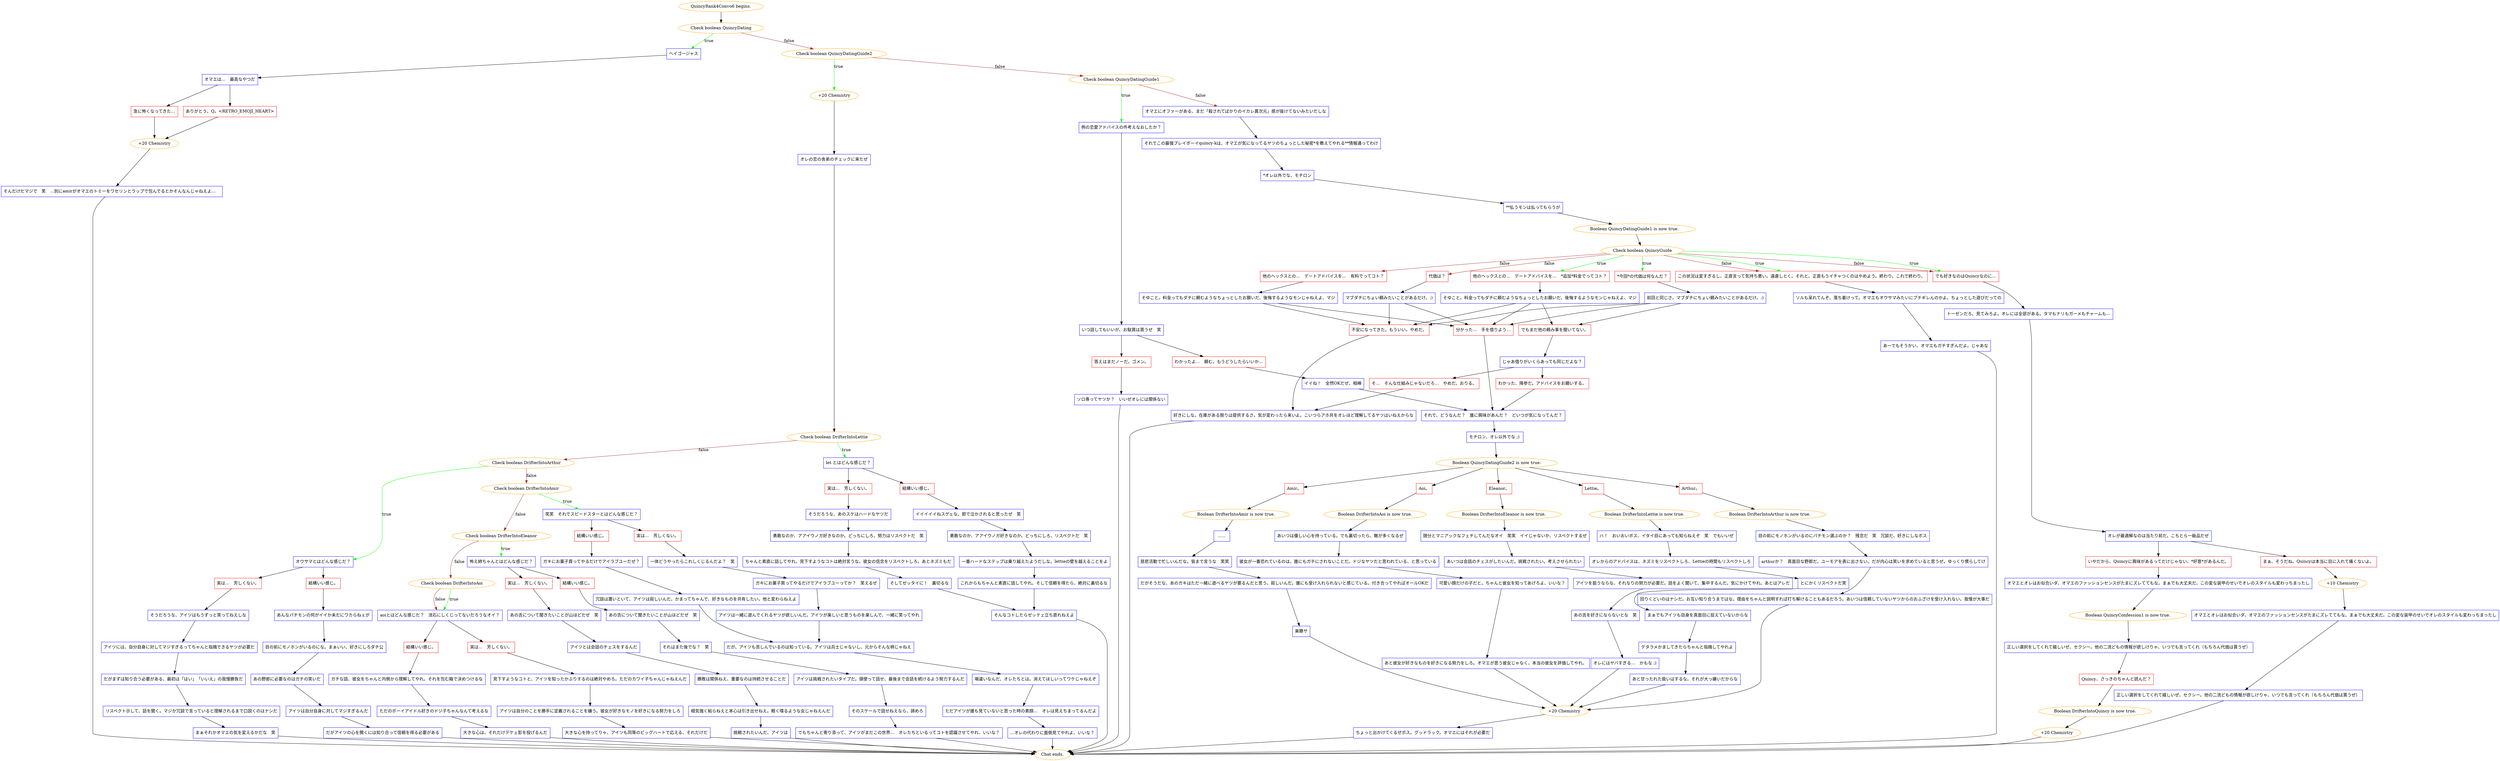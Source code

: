 digraph {
	"QuincyRank4Convo6 begins." [color=orange];
		"QuincyRank4Convo6 begins." -> j3584470309;
	j3584470309 [label="Check boolean QuincyDating",color=orange];
		j3584470309 -> j3019074503 [label=true,color=green];
		j3584470309 -> j3491569830 [label=false,color=brown];
	j3019074503 [label="ヘイゴージャス",shape=box,color=blue];
		j3019074503 -> j2320248155;
	j3491569830 [label="Check boolean QuincyDatingGuide2",color=orange];
		j3491569830 -> j2827003358 [label=true,color=green];
		j3491569830 -> j2786259275 [label=false,color=brown];
	j2320248155 [label="オマエは…　最高なやつだ",shape=box,color=blue];
		j2320248155 -> j2193179196;
		j2320248155 -> j4275040773;
	j2827003358 [label="+20 Chemistry",color=orange];
		j2827003358 -> j3015716026;
	j2786259275 [label="Check boolean QuincyDatingGuide1",color=orange];
		j2786259275 -> j213585519 [label=true,color=green];
		j2786259275 -> j1867425315 [label=false,color=brown];
	j2193179196 [label="急に怖くなってきた…",shape=box,color=red];
		j2193179196 -> j950879789;
	j4275040773 [label="ありがとう、Q。<RETRO_EMOJI_HEART>",shape=box,color=red];
		j4275040773 -> j950879789;
	j3015716026 [label="オレの恋の舎弟のチェックに来たぜ",shape=box,color=blue];
		j3015716026 -> j827990467;
	j213585519 [label="例の恋愛アドバイスの件考えなおしたか？",shape=box,color=blue];
		j213585519 -> j4189078314;
	j1867425315 [label="オマエにオファーがある、まだ「殺されてばかりのイカレ異次元」感が抜けてないみたいだしな",shape=box,color=blue];
		j1867425315 -> j2620604035;
	j950879789 [label="+20 Chemistry",color=orange];
		j950879789 -> j2153066736;
	j827990467 [label="Check boolean DrifterIntoLettie",color=orange];
		j827990467 -> j2297866081 [label=true,color=green];
		j827990467 -> j3407252241 [label=false,color=brown];
	j4189078314 [label="いつ話してもいいが、お駄賃は貰うぜ　笑",shape=box,color=blue];
		j4189078314 -> j1089568901;
		j4189078314 -> j1716157663;
	j2620604035 [label="それでこの最強プレイボーイquincy-kは、オマエが気になってるヤツのちょっとした秘密*を教えてやれる**情報通ってわけ",shape=box,color=blue];
		j2620604035 -> j1231875235;
	j2153066736 [label="そんだけだマジで　笑　…別にamirがオマエのトミーをワセリンとラップで包んでるとかそんなんじゃねえよ…　",shape=box,color=blue];
		j2153066736 -> "Chat ends.";
	j2297866081 [label="let とはどんな感じだ？",shape=box,color=blue];
		j2297866081 -> j326578920;
		j2297866081 -> j2103848985;
	j3407252241 [label="Check boolean DrifterIntoArthur",color=orange];
		j3407252241 -> j3187886280 [label=true,color=green];
		j3407252241 -> j3827004038 [label=false,color=brown];
	j1089568901 [label="答えはまだノーだ。ゴメン。",shape=box,color=red];
		j1089568901 -> j1613768492;
	j1716157663 [label="わかったよ…　頼む。もうどうしたらいいか…",shape=box,color=red];
		j1716157663 -> j799323175;
	j1231875235 [label="*オレ以外でな、モチロン",shape=box,color=blue];
		j1231875235 -> j1696337514;
	"Chat ends." [color=orange];
	j326578920 [label="結構いい感じ。",shape=box,color=red];
		j326578920 -> j2471490342;
	j2103848985 [label="実は…　芳しくない。",shape=box,color=red];
		j2103848985 -> j830659208;
	j3187886280 [label="オウサマとはどんな感じだ？",shape=box,color=blue];
		j3187886280 -> j2959996138;
		j3187886280 -> j680039134;
	j3827004038 [label="Check boolean DrifterIntoAmir",color=orange];
		j3827004038 -> j3092230557 [label=true,color=green];
		j3827004038 -> j973123829 [label=false,color=brown];
	j1613768492 [label="ソロ専ってヤツか？　いいぜオレには関係ない",shape=box,color=blue];
		j1613768492 -> "Chat ends.";
	j799323175 [label="イイね！　全然OKだぜ、相棒",shape=box,color=blue];
		j799323175 -> j216836459;
	j1696337514 [label="**払うモンは払ってもらうが",shape=box,color=blue];
		j1696337514 -> j134635863;
	j2471490342 [label="イイイイイねスゲェな。即で泣かされると思ったぜ　笑",shape=box,color=blue];
		j2471490342 -> j2194816439;
	j830659208 [label="そうだろうな、あのスケはハードなヤツだ",shape=box,color=blue];
		j830659208 -> j3909473283;
	j2959996138 [label="結構いい感じ。",shape=box,color=red];
		j2959996138 -> j2794934513;
	j680039134 [label="実は…　芳しくない。",shape=box,color=red];
		j680039134 -> j4070982943;
	j3092230557 [label="笑笑　それでスピードスターとはどんな感じだ？",shape=box,color=blue];
		j3092230557 -> j4257959039;
		j3092230557 -> j1826408374;
	j973123829 [label="Check boolean DrifterIntoEleanor",color=orange];
		j973123829 -> j1573983261 [label=true,color=green];
		j973123829 -> j522636645 [label=false,color=brown];
	j216836459 [label="それで、どうなんだ？　誰に興味があんだ？　どいつが気になってんだ？",shape=box,color=blue];
		j216836459 -> j3827235656;
	j134635863 [label="Boolean QuincyDatingGuide1 is now true.",color=orange];
		j134635863 -> j1294377651;
	j2194816439 [label="勇敢なのか、アアイウノガ好きなのか。どっちにしろ、リスペクトだ　笑",shape=box,color=blue];
		j2194816439 -> j1177238222;
	j3909473283 [label="勇敢なのか、アアイウノガ好きなのか。どっちにしろ、努力はリスペクトだ　笑",shape=box,color=blue];
		j3909473283 -> j741430934;
	j2794934513 [label="あんなパチモンの何がイイか未だにワカらねぇが",shape=box,color=blue];
		j2794934513 -> j184728315;
	j4070982943 [label="そうだろうな、アイツはもうずっと笑ってねえしな",shape=box,color=blue];
		j4070982943 -> j4268676732;
	j4257959039 [label="結構いい感じ。",shape=box,color=red];
		j4257959039 -> j3827521249;
	j1826408374 [label="実は…　芳しくない。",shape=box,color=red];
		j1826408374 -> j3212752781;
	j1573983261 [label="怖え姉ちゃんとはどんな感じだ？",shape=box,color=blue];
		j1573983261 -> j1182511039;
		j1573983261 -> j860718257;
	j522636645 [label="Check boolean DrifterIntoAoi",color=orange];
		j522636645 -> j660253901 [label=true,color=green];
		j522636645 -> j660253901 [label=false,color=brown];
	j3827235656 [label="モチロン、オレ以外でな ;) ",shape=box,color=blue];
		j3827235656 -> j2183745581;
	j1294377651 [label="Check boolean QuincyGuide",color=orange];
		j1294377651 -> j2441081513 [label=true,color=green];
		j1294377651 -> j3534419623 [label=true,color=green];
		j1294377651 -> j2323712363 [label=true,color=green];
		j1294377651 -> j1478625057 [label=true,color=green];
		j1294377651 -> j2419233309 [label=false,color=brown];
		j1294377651 -> j2216471309 [label=false,color=brown];
		j1294377651 -> j2323712363 [label=false,color=brown];
		j1294377651 -> j1478625057 [label=false,color=brown];
	j1177238222 [label="一番ハードなステップは乗り越えたようだしな。lettieの壁を越えることをよ",shape=box,color=blue];
		j1177238222 -> j575126127;
	j741430934 [label="ちゃんと素直に話してやれ。見下すようなコトは絶対言うな。彼女の信念をリスペクトしろ。あとネズミもだ",shape=box,color=blue];
		j741430934 -> j3576796461;
	j184728315 [label="目の前にモノホンがいるのにな。まぁいい、好きにしろダチ公",shape=box,color=blue];
		j184728315 -> j139763139;
	j4268676732 [label="アイツには、自分自身に対してマジすぎるってちゃんと指摘できるヤツが必要だ",shape=box,color=blue];
		j4268676732 -> j302136823;
	j3827521249 [label="ガキにお菓子買ってやるだけでアイラブユーだぜ？",shape=box,color=blue];
		j3827521249 -> j3954400298;
	j3212752781 [label="一体どうやったらこれしくじるんだよ？　笑",shape=box,color=blue];
		j3212752781 -> j954004927;
	j1182511039 [label="結構いい感じ。",shape=box,color=red];
		j1182511039 -> j4185094650;
	j860718257 [label="実は…　芳しくない。",shape=box,color=red];
		j860718257 -> j2699783520;
	j660253901 [label="aoiとはどんな感じだ？　流石にしくじってないだろうなオイ？",shape=box,color=blue];
		j660253901 -> j3002505229;
		j660253901 -> j4057855363;
	j2183745581 [label="Boolean QuincyDatingGuide2 is now true.",color=orange];
		j2183745581 -> j2460011993;
		j2183745581 -> j2293956177;
		j2183745581 -> j1825986265;
		j2183745581 -> j3963958739;
		j2183745581 -> j3205953829;
	j2441081513 [label="他のヘックスとの…　デートアドバイスを…　*追加*料金でってコト？",shape=box,color=red];
		j2441081513 -> j2924246180;
	j3534419623 [label="*今回*の代価は何なんだ？",shape=box,color=red];
		j3534419623 -> j761511178;
	j2323712363 [label="この状況は変すぎるし、正直言って気持ち悪い。遠慮しとく。それと。正直もうイチャつくのはやめよう。終わり。これで終わり。",shape=box,color=red];
		j2323712363 -> j3964742641;
	j1478625057 [label="でも好きなのはQuincyなのに…",shape=box,color=red];
		j1478625057 -> j923051783;
	j2419233309 [label="代価は？",shape=box,color=red];
		j2419233309 -> j1039805305;
	j2216471309 [label="他のヘックスとの…　デートアドバイスを…　有料でってコト？",shape=box,color=red];
		j2216471309 -> j288693251;
	j575126127 [label="これからもちゃんと素直に話してやれ。そして信頼を得たら、絶対に裏切るな",shape=box,color=blue];
		j575126127 -> j2699862252;
	j3576796461 [label="そしてゼッタイに！　裏切るな",shape=box,color=blue];
		j3576796461 -> j2699862252;
	j139763139 [label="あの野郎に必要なのはガチの笑いだ",shape=box,color=blue];
		j139763139 -> j1934306543;
	j302136823 [label="だがまずは知り合う必要がある、最初は「はい」「いいえ」の我慢勝負だ",shape=box,color=blue];
		j302136823 -> j110799451;
	j3954400298 [label="冗談は置いといて、アイツは寂しいんだ。かまってちゃんで、好きなものを共有したい。他と変わらねえよ",shape=box,color=blue];
		j3954400298 -> j105520428;
	j954004927 [label="ガキにお菓子買ってやるだけでアイラブユーってか？　笑えるぜ",shape=box,color=blue];
		j954004927 -> j1982192816;
	j4185094650 [label="あの舌について聞きたいことが山ほどだぜ　笑",shape=box,color=blue];
		j4185094650 -> j3272204580;
	j2699783520 [label="あの舌について聞きたいことが山ほどだぜ　笑",shape=box,color=blue];
		j2699783520 -> j924860325;
	j3002505229 [label="結構いい感じ。",shape=box,color=red];
		j3002505229 -> j2340266614;
	j4057855363 [label="実は…　芳しくない。",shape=box,color=red];
		j4057855363 -> j526746060;
	j2460011993 [label="Lettie。",shape=box,color=red];
		j2460011993 -> j3793876995;
	j2293956177 [label="Arthur。",shape=box,color=red];
		j2293956177 -> j1542449888;
	j1825986265 [label="Amir。",shape=box,color=red];
		j1825986265 -> j1298178270;
	j3963958739 [label="Eleanor。",shape=box,color=red];
		j3963958739 -> j1168148606;
	j3205953829 [label="Aoi。",shape=box,color=red];
		j3205953829 -> j2406368269;
	j2924246180 [label="そゆこと。料金ってもダチに頼むようなちょっとしたお願いだ、後悔するようなモンじゃねえよ、マジ",shape=box,color=blue];
		j2924246180 -> j680419376;
		j2924246180 -> j4124387871;
		j2924246180 -> j3479407198;
	j761511178 [label="前回と同じさ。マブダチにちょい頼みたいことがあるだけ。;)",shape=box,color=blue];
		j761511178 -> j680419376;
		j761511178 -> j4124387871;
		j761511178 -> j3479407198;
	j3964742641 [label="ソルも呆れてんぞ、落ち着けって。オマエもオウサマみたいにブチギレんのかよ。ちょっとした遊びだっての",shape=box,color=blue];
		j3964742641 -> j2271014187;
	j923051783 [label="トーゼンだろ。見てみろよ。オレには全部がある。タマもナリもガーメもチャームも…",shape=box,color=blue];
		j923051783 -> j2001189994;
	j1039805305 [label="マブダチにちょい頼みたいことがあるだけ。;)",shape=box,color=blue];
		j1039805305 -> j4124387871;
		j1039805305 -> j3479407198;
	j288693251 [label="そゆこと。料金ってもダチに頼むようなちょっとしたお願いだ、後悔するようなモンじゃねえよ、マジ",shape=box,color=blue];
		j288693251 -> j4124387871;
		j288693251 -> j3479407198;
	j2699862252 [label="そんなコトしたらゼッテェ立ち直れねえよ",shape=box,color=blue];
		j2699862252 -> "Chat ends.";
	j1934306543 [label="アイツは自分自身に対してマジすぎるんだ",shape=box,color=blue];
		j1934306543 -> j1643276264;
	j110799451 [label="リスペクト示して、話を聞く。マジか冗談で言っていると理解されるまで口説くのはナシだ",shape=box,color=blue];
		j110799451 -> j3671830901;
	j105520428 [label="だが、アイツも苦しんでいるのは知っている。アイツは兵士じゃないし、元からそんな柄じゃねえ",shape=box,color=blue];
		j105520428 -> j4275431075;
	j1982192816 [label="アイツは一緒に遊んでくれるヤツが欲しいんだ。アイツが楽しいと思うものを楽しんで、一緒に笑ってやれ",shape=box,color=blue];
		j1982192816 -> j105520428;
	j3272204580 [label="それはまた後でな？　笑",shape=box,color=blue];
		j3272204580 -> j2170238871;
	j924860325 [label="アイツとは会話のチェスをするんだ",shape=box,color=blue];
		j924860325 -> j3727045769;
	j2340266614 [label="ガチな話、彼女をちゃんと内側から理解してやれ。それを包む箱で決めつけるな",shape=box,color=blue];
		j2340266614 -> j2277483161;
	j526746060 [label="見下すようなコトと、アイツを知ったかぶりするのは絶対やめろ。ただのカワイ子ちゃんじゃねえんだ",shape=box,color=blue];
		j526746060 -> j1160458779;
	j3793876995 [label="Boolean DrifterIntoLettie is now true.",color=orange];
		j3793876995 -> j947302336;
	j1542449888 [label="Boolean DrifterIntoArthur is now true.",color=orange];
		j1542449888 -> j3698205824;
	j1298178270 [label="Boolean DrifterIntoAmir is now true.",color=orange];
		j1298178270 -> j837861228;
	j1168148606 [label="Boolean DrifterIntoEleanor is now true.",color=orange];
		j1168148606 -> j2402433770;
	j2406368269 [label="Boolean DrifterIntoAoi is now true.",color=orange];
		j2406368269 -> j2075656337;
	j680419376 [label="でもまだ他の頼み事を聞いてない。",shape=box,color=red];
		j680419376 -> j1373194497;
	j4124387871 [label="不安になってきた。もういい。やめだ。",shape=box,color=red];
		j4124387871 -> j826629845;
	j3479407198 [label="分かった…　手を借りよう…",shape=box,color=red];
		j3479407198 -> j216836459;
	j2271014187 [label="あーでもそうかい、オマエもガチすぎんだよ。じゃあな",shape=box,color=blue];
		j2271014187 -> "Chat ends.";
	j2001189994 [label="オレが最適解なのは当たり前だ。こちとら一級品だぜ",shape=box,color=blue];
		j2001189994 -> j1985017833;
		j2001189994 -> j583523194;
	j1643276264 [label="だがアイツの心を開くには知り合って信頼を得る必要がある",shape=box,color=blue];
		j1643276264 -> "Chat ends.";
	j3671830901 [label="まぁそれかオマエの気を変えるかだな　笑",shape=box,color=blue];
		j3671830901 -> "Chat ends.";
	j4275431075 [label="場違いなんだ、オレたちとは。消えてほしいってワケじゃねえぞ",shape=box,color=blue];
		j4275431075 -> j2036992664;
	j2170238871 [label="アイツは挑戦されたいタイプだ。頭使って話せ、最後まで会話を続けるよう努力するんだ",shape=box,color=blue];
		j2170238871 -> j1825456244;
	j3727045769 [label="勝敗は関係ねえ、重要なのは持続させることだ",shape=box,color=blue];
		j3727045769 -> j1350344222;
	j2277483161 [label="ただのボーイアイドル好きのドジ子ちゃんなんて考えるな",shape=box,color=blue];
		j2277483161 -> j2144356935;
	j1160458779 [label="アイツは自分のことを勝手に定義されることを嫌う。彼女が好きなモノを好きになる努力をしろ",shape=box,color=blue];
		j1160458779 -> j2153774413;
	j947302336 [label="ハ！　おいおいボス、イタイ目にあっても知らねえぞ　笑　でもいいぜ",shape=box,color=blue];
		j947302336 -> j220683418;
	j3698205824 [label="目の前にモノホンがいるのにパチモン選ぶのか？　残念だ　笑　冗談だ、好きにしなボス",shape=box,color=blue];
		j3698205824 -> j2670984815;
	j837861228 [label="......",shape=box,color=blue];
		j837861228 -> j3108863849;
	j2402433770 [label="随分とマニアックなフェチしてんだなオイ　笑笑　イイじゃないか、リスペクトするぜ",shape=box,color=blue];
		j2402433770 -> j30928712;
	j2075656337 [label="あいつは優しい心を持っている。でも裏切ったら、敵が多くなるぜ",shape=box,color=blue];
		j2075656337 -> j2528402943;
	j1373194497 [label="じゃあ借りがいくらあっても同じだよな？",shape=box,color=blue];
		j1373194497 -> j2706952560;
		j1373194497 -> j669203075;
	j826629845 [label="好きにしな。在庫がある限りは提供するさ。気が変わったら来いよ。こいつらアホ共をオレほど理解してるヤツはいねえからな",shape=box,color=blue];
		j826629845 -> "Chat ends.";
	j1985017833 [label="いやだから、Quincyに興味があるってだけじゃない、*好意*があるんだ。",shape=box,color=red];
		j1985017833 -> j431735839;
	j583523194 [label="まぁ、そうだね。Quincyは本当に目に入れて痛くないよ。",shape=box,color=red];
		j583523194 -> j538237752;
	j2036992664 [label="ただアイツが誰も見ていないと思った時の素顔…　オレは見えちまってるんだよ",shape=box,color=blue];
		j2036992664 -> j2431801685;
	j1825456244 [label="そのスケールで話せねえなら、諦めろ",shape=box,color=blue];
		j1825456244 -> j633449258;
	j1350344222 [label="根気強く粘らねえと本心は引き出せねえ。軽く喋るような女じゃねえんだ",shape=box,color=blue];
		j1350344222 -> j3898503116;
	j2144356935 [label="大きな心は、それだけデケェ影を投げるんだ",shape=box,color=blue];
		j2144356935 -> "Chat ends.";
	j2153774413 [label="大きな心を持ってりゃ、アイツも同等のビッグハートで応える、それだけだ",shape=box,color=blue];
		j2153774413 -> "Chat ends.";
	j220683418 [label="オレからのアドバイスは、ネズミをリスペクトしろ、Lettieの時間もリスペクトしろ",shape=box,color=blue];
		j220683418 -> j3853902774;
	j2670984815 [label="arthurか？　真面目な野郎だ。ユーモアを表に出さない。だが内心は笑いを求めていると思うぜ。ゆっくり慣らしてけ",shape=box,color=blue];
		j2670984815 -> j1083101924;
	j3108863849 [label="慈悲活動で忙しいんだな。皆まで言うな　笑笑",shape=box,color=blue];
		j3108863849 -> j180173081;
	j30928712 [label="あいつは会話のチェスがしたいんだ。挑戦されたい。考えさせられたい",shape=box,color=blue];
		j30928712 -> j2717603888;
	j2528402943 [label="彼女が一番恐れているのは、誰にもガチにされないことだ。ドジなヤツだと思われている、と思っている",shape=box,color=blue];
		j2528402943 -> j2522731252;
	j2706952560 [label="そ…　そんな仕組みじゃないだろ…　やめだ。おりる。",shape=box,color=red];
		j2706952560 -> j826629845;
	j669203075 [label="わかった、降参だ。アドバイスをお願いする。",shape=box,color=red];
		j669203075 -> j216836459;
	j431735839 [label="オマエとオレはお似合いダ、オマエのファッションセンスがたまにズレててもな。まぁでも大丈夫だ。この変な装甲のせいでオレのスタイルも変わっちまったし",shape=box,color=blue];
		j431735839 -> j2868919712;
	j538237752 [label="+10 Chemistry",color=orange];
		j538237752 -> j49030126;
	j2431801685 [label="…オレの代わりに面倒見てやれよ、いいな？",shape=box,color=blue];
		j2431801685 -> "Chat ends.";
	j633449258 [label="でもちゃんと寄り添って、アイツがまだこの世界…　オレたちといるってコトを認識させてやれ、いいな？",shape=box,color=blue];
		j633449258 -> "Chat ends.";
	j3898503116 [label="挑戦されたいんだ、アイツは",shape=box,color=blue];
		j3898503116 -> "Chat ends.";
	j3853902774 [label="とにかくリスペクトだ笑",shape=box,color=blue];
		j3853902774 -> j2506231516;
	j1083101924 [label="回りくどいのはナシだ。お互い知り合うまではな。理由をちゃんと説明すれば打ち解けることもあるだろう。あいつは信頼していないヤツからのおふざけを受け入れない。我慢が大事だ",shape=box,color=blue];
		j1083101924 -> j408216120;
	j180173081 [label="だがそうだな、あのガキはただ一緒に遊べるヤツが要るんだと思う。寂しいんだ。誰にも受け入れられないと感じている。付き合ってやればオールOKだ",shape=box,color=blue];
		j180173081 -> j3660220004;
	j2717603888 [label="アイツを狙うならな、それなりの努力が必要だ。話をよく聞いて、集中するんだ。気にかけてやれ。あとはアレだ",shape=box,color=blue];
		j2717603888 -> j3864181716;
	j2522731252 [label="可愛い顔だけの子だと。ちゃんと彼女を知ってあげろよ、いいな？",shape=box,color=blue];
		j2522731252 -> j499797773;
	j2868919712 [label="Boolean QuincyConfession1 is now true.",color=orange];
		j2868919712 -> j3696674775;
	j49030126 [label="オマエとオレはお似合いダ、オマエのファッションセンスがたまにズレててもな。まぁでも大丈夫だ。この変な装甲のせいでオレのスタイルも変わっちまったし",shape=box,color=blue];
		j49030126 -> j3446026568;
	j2506231516 [label="まぁでもアイツも自身を真面目に捉えていないからな",shape=box,color=blue];
		j2506231516 -> j728392083;
	j408216120 [label="+20 Chemistry",color=orange];
		j408216120 -> j1515867882;
	j3660220004 [label="楽勝サ",shape=box,color=blue];
		j3660220004 -> j408216120;
	j3864181716 [label="あの舌を好きにならないとな　笑",shape=box,color=blue];
		j3864181716 -> j3750988609;
	j499797773 [label="あと彼女が好きなものを好きになる努力をしろ。オマエが思う彼女じゃなく、本当の彼女を評価してやれ。",shape=box,color=blue];
		j499797773 -> j408216120;
	j3696674775 [label="正しい選択をしてくれて嬉しいぜ、セクシー。他の二流どもの情報が欲しけりゃ、いつでも言ってくれ（もちろん代価は貰うぜ）",shape=box,color=blue];
		j3696674775 -> j2023805981;
	j3446026568 [label="正しい選択をしてくれて嬉しいぜ、セクシー。他の二流どもの情報が欲しけりゃ、いつでも言ってくれ（もちろん代価は貰うぜ）",shape=box,color=blue];
		j3446026568 -> "Chat ends.";
	j728392083 [label="デタラメかましてきたらちゃんと指摘してやれよ",shape=box,color=blue];
		j728392083 -> j3126732212;
	j1515867882 [label="ちょっと出かけてくるぜボス。グッドラック。オマエにはそれが必要だ",shape=box,color=blue];
		j1515867882 -> "Chat ends.";
	j3750988609 [label="オレにはヤバすぎる…　かもな ;)",shape=box,color=blue];
		j3750988609 -> j408216120;
	j2023805981 [label="Quincy、さっきのちゃんと読んだ？",shape=box,color=red];
		j2023805981 -> j3495181317;
	j3126732212 [label="あと甘ったれた扱いはするな。それが大っ嫌いだからな",shape=box,color=blue];
		j3126732212 -> j408216120;
	j3495181317 [label="Boolean DrifterIntoQuincy is now true.",color=orange];
		j3495181317 -> j2895199346;
	j2895199346 [label="+20 Chemistry",color=orange];
		j2895199346 -> "Chat ends.";
}